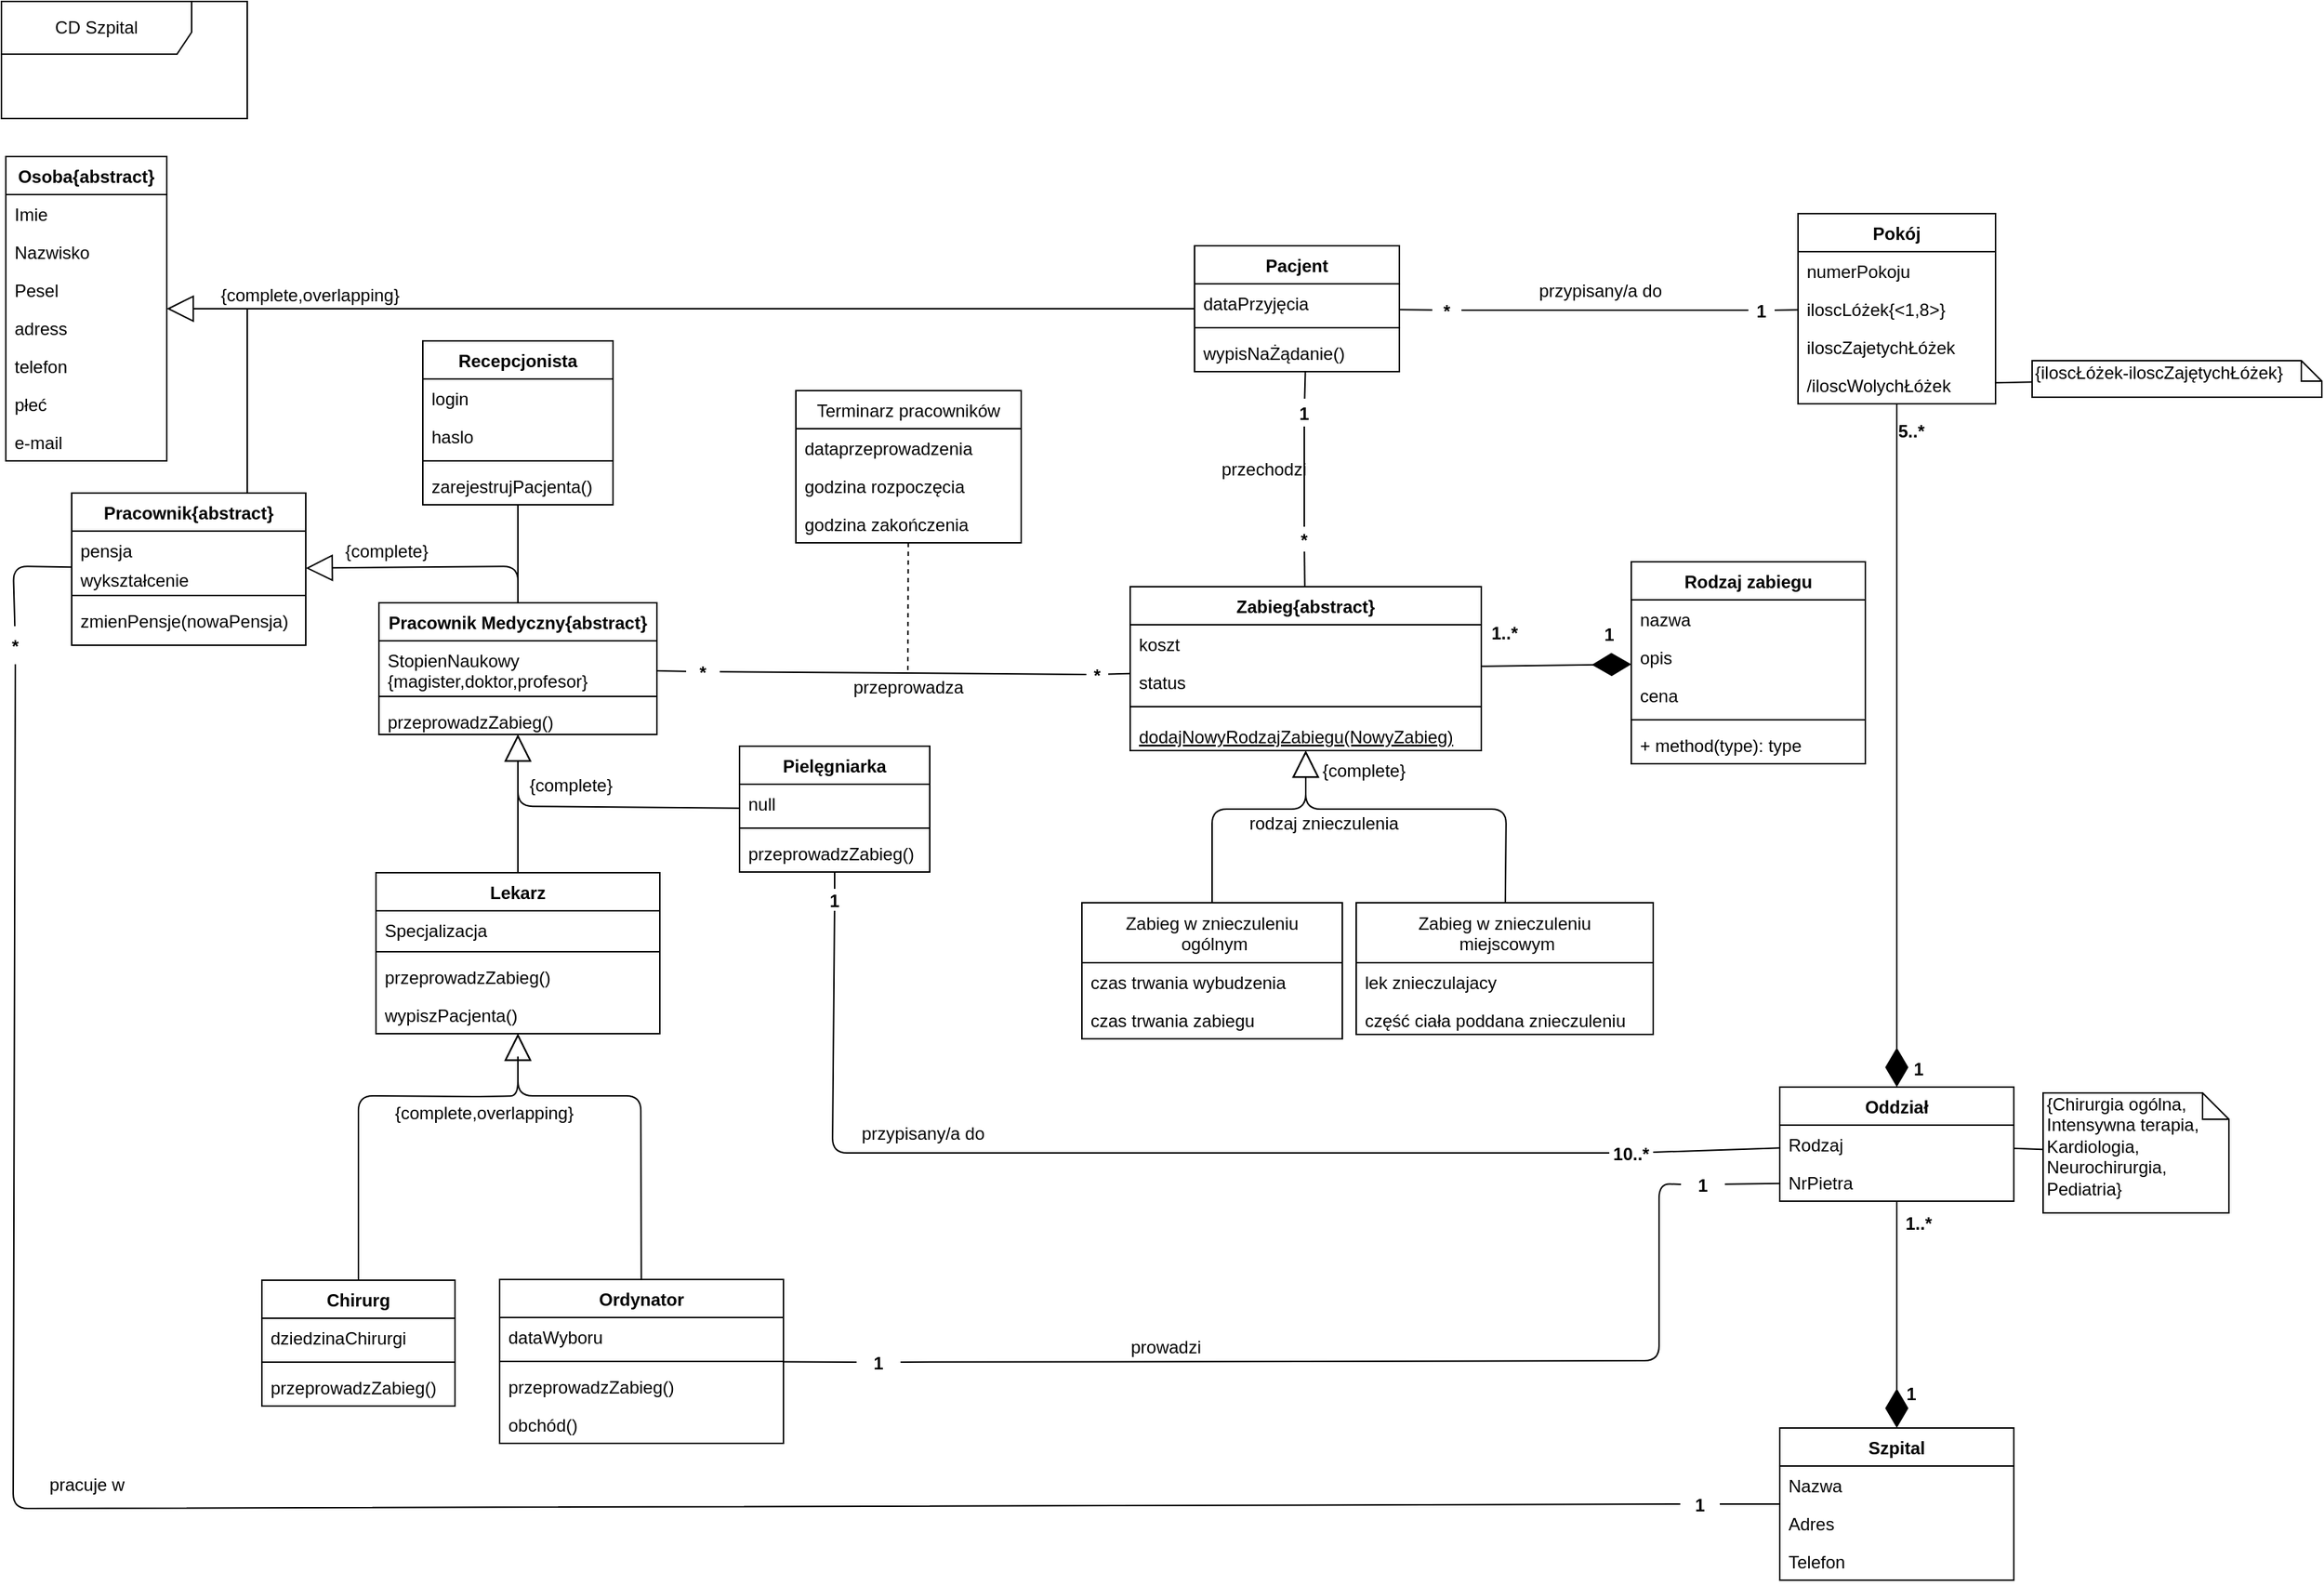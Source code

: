 <mxfile version="10.7.1" type="github"><diagram id="T34uIwSaDnBM8WevRqWh" name="Page-1"><mxGraphModel dx="2349" dy="789" grid="1" gridSize="10" guides="1" tooltips="1" connect="1" arrows="1" fold="1" page="1" pageScale="1" pageWidth="827" pageHeight="1169" background="none" math="0" shadow="0"><root><mxCell id="0"/><mxCell id="1" parent="0"/><mxCell id="V0LmtOdD6tVDb5vqFVER-1" value="Szpital" style="swimlane;fontStyle=1;align=center;verticalAlign=top;childLayout=stackLayout;horizontal=1;startSize=26;horizontalStack=0;resizeParent=1;resizeParentMax=0;resizeLast=0;collapsible=1;marginBottom=0;" parent="1" vertex="1"><mxGeometry x="407.5" y="985" width="160" height="104" as="geometry"/></mxCell><mxCell id="V0LmtOdD6tVDb5vqFVER-2" value="Nazwa" style="text;strokeColor=none;fillColor=none;align=left;verticalAlign=top;spacingLeft=4;spacingRight=4;overflow=hidden;rotatable=0;points=[[0,0.5],[1,0.5]];portConstraint=eastwest;" parent="V0LmtOdD6tVDb5vqFVER-1" vertex="1"><mxGeometry y="26" width="160" height="26" as="geometry"/></mxCell><mxCell id="V0LmtOdD6tVDb5vqFVER-236" value="Adres" style="text;strokeColor=none;fillColor=none;align=left;verticalAlign=top;spacingLeft=4;spacingRight=4;overflow=hidden;rotatable=0;points=[[0,0.5],[1,0.5]];portConstraint=eastwest;" parent="V0LmtOdD6tVDb5vqFVER-1" vertex="1"><mxGeometry y="52" width="160" height="26" as="geometry"/></mxCell><mxCell id="V0LmtOdD6tVDb5vqFVER-237" value="Telefon" style="text;strokeColor=none;fillColor=none;align=left;verticalAlign=top;spacingLeft=4;spacingRight=4;overflow=hidden;rotatable=0;points=[[0,0.5],[1,0.5]];portConstraint=eastwest;" parent="V0LmtOdD6tVDb5vqFVER-1" vertex="1"><mxGeometry y="78" width="160" height="26" as="geometry"/></mxCell><mxCell id="V0LmtOdD6tVDb5vqFVER-20" value="Pokój" style="swimlane;fontStyle=1;align=center;verticalAlign=top;childLayout=stackLayout;horizontal=1;startSize=26;horizontalStack=0;resizeParent=1;resizeParentMax=0;resizeLast=0;collapsible=1;marginBottom=0;" parent="1" vertex="1"><mxGeometry x="420" y="155" width="135" height="130" as="geometry"/></mxCell><mxCell id="V0LmtOdD6tVDb5vqFVER-21" value="numerPokoju" style="text;strokeColor=none;fillColor=none;align=left;verticalAlign=top;spacingLeft=4;spacingRight=4;overflow=hidden;rotatable=0;points=[[0,0.5],[1,0.5]];portConstraint=eastwest;" parent="V0LmtOdD6tVDb5vqFVER-20" vertex="1"><mxGeometry y="26" width="135" height="26" as="geometry"/></mxCell><mxCell id="V0LmtOdD6tVDb5vqFVER-40" value="iloscLóżek{&lt;1,8&gt;}" style="text;strokeColor=none;fillColor=none;align=left;verticalAlign=top;spacingLeft=4;spacingRight=4;overflow=hidden;rotatable=0;points=[[0,0.5],[1,0.5]];portConstraint=eastwest;" parent="V0LmtOdD6tVDb5vqFVER-20" vertex="1"><mxGeometry y="52" width="135" height="26" as="geometry"/></mxCell><mxCell id="V0LmtOdD6tVDb5vqFVER-41" value="iloscZajetychŁóżek" style="text;strokeColor=none;fillColor=none;align=left;verticalAlign=top;spacingLeft=4;spacingRight=4;overflow=hidden;rotatable=0;points=[[0,0.5],[1,0.5]];portConstraint=eastwest;" parent="V0LmtOdD6tVDb5vqFVER-20" vertex="1"><mxGeometry y="78" width="135" height="26" as="geometry"/></mxCell><mxCell id="V0LmtOdD6tVDb5vqFVER-192" value="/iloscWolychŁóżek" style="text;strokeColor=none;fillColor=none;align=left;verticalAlign=top;spacingLeft=4;spacingRight=4;overflow=hidden;rotatable=0;points=[[0,0.5],[1,0.5]];portConstraint=eastwest;" parent="V0LmtOdD6tVDb5vqFVER-20" vertex="1"><mxGeometry y="104" width="135" height="26" as="geometry"/></mxCell><mxCell id="V0LmtOdD6tVDb5vqFVER-97" value="Pracownik Medyczny{abstract}" style="swimlane;fontStyle=1;align=center;verticalAlign=top;childLayout=stackLayout;horizontal=1;startSize=26;horizontalStack=0;resizeParent=1;resizeParentMax=0;resizeLast=0;collapsible=1;marginBottom=0;" parent="1" vertex="1"><mxGeometry x="-550" y="421" width="190" height="90" as="geometry"/></mxCell><mxCell id="V0LmtOdD6tVDb5vqFVER-98" value="StopienNaukowy&#10;{magister,doktor,profesor}" style="text;strokeColor=none;fillColor=none;align=left;verticalAlign=top;spacingLeft=4;spacingRight=4;overflow=hidden;rotatable=0;points=[[0,0.5],[1,0.5]];portConstraint=eastwest;" parent="V0LmtOdD6tVDb5vqFVER-97" vertex="1"><mxGeometry y="26" width="190" height="34" as="geometry"/></mxCell><mxCell id="V0LmtOdD6tVDb5vqFVER-99" value="" style="line;strokeWidth=1;fillColor=none;align=left;verticalAlign=middle;spacingTop=-1;spacingLeft=3;spacingRight=3;rotatable=0;labelPosition=right;points=[];portConstraint=eastwest;" parent="V0LmtOdD6tVDb5vqFVER-97" vertex="1"><mxGeometry y="60" width="190" height="8" as="geometry"/></mxCell><mxCell id="V0LmtOdD6tVDb5vqFVER-100" value="przeprowadzZabieg()" style="text;strokeColor=none;fillColor=none;align=left;verticalAlign=top;spacingLeft=4;spacingRight=4;overflow=hidden;rotatable=0;points=[[0,0.5],[1,0.5]];portConstraint=eastwest;" parent="V0LmtOdD6tVDb5vqFVER-97" vertex="1"><mxGeometry y="68" width="190" height="22" as="geometry"/></mxCell><mxCell id="V0LmtOdD6tVDb5vqFVER-110" value="Lekarz" style="swimlane;fontStyle=1;align=center;verticalAlign=top;childLayout=stackLayout;horizontal=1;startSize=26;horizontalStack=0;resizeParent=1;resizeParentMax=0;resizeLast=0;collapsible=1;marginBottom=0;" parent="1" vertex="1"><mxGeometry x="-552" y="605.5" width="194" height="110" as="geometry"/></mxCell><mxCell id="V0LmtOdD6tVDb5vqFVER-111" value="Specjalizacja" style="text;strokeColor=none;fillColor=none;align=left;verticalAlign=top;spacingLeft=4;spacingRight=4;overflow=hidden;rotatable=0;points=[[0,0.5],[1,0.5]];portConstraint=eastwest;" parent="V0LmtOdD6tVDb5vqFVER-110" vertex="1"><mxGeometry y="26" width="194" height="24" as="geometry"/></mxCell><mxCell id="V0LmtOdD6tVDb5vqFVER-112" value="" style="line;strokeWidth=1;fillColor=none;align=left;verticalAlign=middle;spacingTop=-1;spacingLeft=3;spacingRight=3;rotatable=0;labelPosition=right;points=[];portConstraint=eastwest;" parent="V0LmtOdD6tVDb5vqFVER-110" vertex="1"><mxGeometry y="50" width="194" height="8" as="geometry"/></mxCell><mxCell id="V0LmtOdD6tVDb5vqFVER-113" value="przeprowadzZabieg()" style="text;strokeColor=none;fillColor=none;align=left;verticalAlign=top;spacingLeft=4;spacingRight=4;overflow=hidden;rotatable=0;points=[[0,0.5],[1,0.5]];portConstraint=eastwest;" parent="V0LmtOdD6tVDb5vqFVER-110" vertex="1"><mxGeometry y="58" width="194" height="26" as="geometry"/></mxCell><mxCell id="V0LmtOdD6tVDb5vqFVER-233" value="wypiszPacjenta()" style="text;strokeColor=none;fillColor=none;align=left;verticalAlign=top;spacingLeft=4;spacingRight=4;overflow=hidden;rotatable=0;points=[[0,0.5],[1,0.5]];portConstraint=eastwest;" parent="V0LmtOdD6tVDb5vqFVER-110" vertex="1"><mxGeometry y="84" width="194" height="26" as="geometry"/></mxCell><mxCell id="V0LmtOdD6tVDb5vqFVER-140" value="Ordynator" style="swimlane;fontStyle=1;align=center;verticalAlign=top;childLayout=stackLayout;horizontal=1;startSize=26;horizontalStack=0;resizeParent=1;resizeParentMax=0;resizeLast=0;collapsible=1;marginBottom=0;" parent="1" vertex="1"><mxGeometry x="-467.5" y="883.5" width="194" height="112" as="geometry"/></mxCell><mxCell id="V0LmtOdD6tVDb5vqFVER-141" value="dataWyboru" style="text;strokeColor=none;fillColor=none;align=left;verticalAlign=top;spacingLeft=4;spacingRight=4;overflow=hidden;rotatable=0;points=[[0,0.5],[1,0.5]];portConstraint=eastwest;" parent="V0LmtOdD6tVDb5vqFVER-140" vertex="1"><mxGeometry y="26" width="194" height="26" as="geometry"/></mxCell><mxCell id="V0LmtOdD6tVDb5vqFVER-142" value="" style="line;strokeWidth=1;fillColor=none;align=left;verticalAlign=middle;spacingTop=-1;spacingLeft=3;spacingRight=3;rotatable=0;labelPosition=right;points=[];portConstraint=eastwest;" parent="V0LmtOdD6tVDb5vqFVER-140" vertex="1"><mxGeometry y="52" width="194" height="8" as="geometry"/></mxCell><mxCell id="V0LmtOdD6tVDb5vqFVER-143" value="przeprowadzZabieg()" style="text;strokeColor=none;fillColor=none;align=left;verticalAlign=top;spacingLeft=4;spacingRight=4;overflow=hidden;rotatable=0;points=[[0,0.5],[1,0.5]];portConstraint=eastwest;" parent="V0LmtOdD6tVDb5vqFVER-140" vertex="1"><mxGeometry y="60" width="194" height="26" as="geometry"/></mxCell><mxCell id="V0LmtOdD6tVDb5vqFVER-177" value="obchód()" style="text;strokeColor=none;fillColor=none;align=left;verticalAlign=top;spacingLeft=4;spacingRight=4;overflow=hidden;rotatable=0;points=[[0,0.5],[1,0.5]];portConstraint=eastwest;" parent="V0LmtOdD6tVDb5vqFVER-140" vertex="1"><mxGeometry y="86" width="194" height="26" as="geometry"/></mxCell><mxCell id="V0LmtOdD6tVDb5vqFVER-134" value="Chirurg" style="swimlane;fontStyle=1;align=center;verticalAlign=top;childLayout=stackLayout;horizontal=1;startSize=26;horizontalStack=0;resizeParent=1;resizeParentMax=0;resizeLast=0;collapsible=1;marginBottom=0;" parent="1" vertex="1"><mxGeometry x="-630" y="884" width="132" height="86" as="geometry"/></mxCell><mxCell id="V0LmtOdD6tVDb5vqFVER-135" value="dziedzinaChirurgi" style="text;strokeColor=none;fillColor=none;align=left;verticalAlign=top;spacingLeft=4;spacingRight=4;overflow=hidden;rotatable=0;points=[[0,0.5],[1,0.5]];portConstraint=eastwest;" parent="V0LmtOdD6tVDb5vqFVER-134" vertex="1"><mxGeometry y="26" width="132" height="26" as="geometry"/></mxCell><mxCell id="V0LmtOdD6tVDb5vqFVER-136" value="" style="line;strokeWidth=1;fillColor=none;align=left;verticalAlign=middle;spacingTop=-1;spacingLeft=3;spacingRight=3;rotatable=0;labelPosition=right;points=[];portConstraint=eastwest;" parent="V0LmtOdD6tVDb5vqFVER-134" vertex="1"><mxGeometry y="52" width="132" height="8" as="geometry"/></mxCell><mxCell id="V0LmtOdD6tVDb5vqFVER-137" value="przeprowadzZabieg()" style="text;strokeColor=none;fillColor=none;align=left;verticalAlign=top;spacingLeft=4;spacingRight=4;overflow=hidden;rotatable=0;points=[[0,0.5],[1,0.5]];portConstraint=eastwest;" parent="V0LmtOdD6tVDb5vqFVER-134" vertex="1"><mxGeometry y="60" width="132" height="26" as="geometry"/></mxCell><mxCell id="V0LmtOdD6tVDb5vqFVER-78" value="Pielęgniarka" style="swimlane;fontStyle=1;align=center;verticalAlign=top;childLayout=stackLayout;horizontal=1;startSize=26;horizontalStack=0;resizeParent=1;resizeParentMax=0;resizeLast=0;collapsible=1;marginBottom=0;" parent="1" vertex="1"><mxGeometry x="-303.5" y="519" width="130" height="86" as="geometry"/></mxCell><mxCell id="V0LmtOdD6tVDb5vqFVER-84" value="null" style="text;strokeColor=none;fillColor=none;align=left;verticalAlign=top;spacingLeft=4;spacingRight=4;overflow=hidden;rotatable=0;points=[[0,0.5],[1,0.5]];portConstraint=eastwest;" parent="V0LmtOdD6tVDb5vqFVER-78" vertex="1"><mxGeometry y="26" width="130" height="26" as="geometry"/></mxCell><mxCell id="V0LmtOdD6tVDb5vqFVER-80" value="" style="line;strokeWidth=1;fillColor=none;align=left;verticalAlign=middle;spacingTop=-1;spacingLeft=3;spacingRight=3;rotatable=0;labelPosition=right;points=[];portConstraint=eastwest;" parent="V0LmtOdD6tVDb5vqFVER-78" vertex="1"><mxGeometry y="52" width="130" height="8" as="geometry"/></mxCell><mxCell id="V0LmtOdD6tVDb5vqFVER-81" value="przeprowadzZabieg()" style="text;strokeColor=none;fillColor=none;align=left;verticalAlign=top;spacingLeft=4;spacingRight=4;overflow=hidden;rotatable=0;points=[[0,0.5],[1,0.5]];portConstraint=eastwest;" parent="V0LmtOdD6tVDb5vqFVER-78" vertex="1"><mxGeometry y="60" width="130" height="26" as="geometry"/></mxCell><mxCell id="V0LmtOdD6tVDb5vqFVER-5" value="Pacjent" style="swimlane;fontStyle=1;align=center;verticalAlign=top;childLayout=stackLayout;horizontal=1;startSize=26;horizontalStack=0;resizeParent=1;resizeParentMax=0;resizeLast=0;collapsible=1;marginBottom=0;" parent="1" vertex="1"><mxGeometry x="7.5" y="177" width="140" height="86" as="geometry"/></mxCell><mxCell id="V0LmtOdD6tVDb5vqFVER-57" value="dataPrzyjęcia" style="text;strokeColor=none;fillColor=none;align=left;verticalAlign=top;spacingLeft=4;spacingRight=4;overflow=hidden;rotatable=0;points=[[0,0.5],[1,0.5]];portConstraint=eastwest;" parent="V0LmtOdD6tVDb5vqFVER-5" vertex="1"><mxGeometry y="26" width="140" height="26" as="geometry"/></mxCell><mxCell id="V0LmtOdD6tVDb5vqFVER-7" value="" style="line;strokeWidth=1;fillColor=none;align=left;verticalAlign=middle;spacingTop=-1;spacingLeft=3;spacingRight=3;rotatable=0;labelPosition=right;points=[];portConstraint=eastwest;" parent="V0LmtOdD6tVDb5vqFVER-5" vertex="1"><mxGeometry y="52" width="140" height="8" as="geometry"/></mxCell><mxCell id="V0LmtOdD6tVDb5vqFVER-8" value="wypisNaŻądanie()" style="text;strokeColor=none;fillColor=none;align=left;verticalAlign=top;spacingLeft=4;spacingRight=4;overflow=hidden;rotatable=0;points=[[0,0.5],[1,0.5]];portConstraint=eastwest;" parent="V0LmtOdD6tVDb5vqFVER-5" vertex="1"><mxGeometry y="60" width="140" height="26" as="geometry"/></mxCell><mxCell id="V0LmtOdD6tVDb5vqFVER-42" value="Osoba{abstract}" style="swimlane;fontStyle=1;align=center;verticalAlign=top;childLayout=stackLayout;horizontal=1;startSize=26;horizontalStack=0;resizeParent=1;resizeParentMax=0;resizeLast=0;collapsible=1;marginBottom=0;" parent="1" vertex="1"><mxGeometry x="-805" y="116" width="110" height="208" as="geometry"><mxRectangle x="-472.5" y="145" width="120" height="26" as="alternateBounds"/></mxGeometry></mxCell><mxCell id="V0LmtOdD6tVDb5vqFVER-43" value="Imie" style="text;strokeColor=none;fillColor=none;align=left;verticalAlign=top;spacingLeft=4;spacingRight=4;overflow=hidden;rotatable=0;points=[[0,0.5],[1,0.5]];portConstraint=eastwest;" parent="V0LmtOdD6tVDb5vqFVER-42" vertex="1"><mxGeometry y="26" width="110" height="26" as="geometry"/></mxCell><mxCell id="V0LmtOdD6tVDb5vqFVER-46" value="Nazwisko" style="text;strokeColor=none;fillColor=none;align=left;verticalAlign=top;spacingLeft=4;spacingRight=4;overflow=hidden;rotatable=0;points=[[0,0.5],[1,0.5]];portConstraint=eastwest;" parent="V0LmtOdD6tVDb5vqFVER-42" vertex="1"><mxGeometry y="52" width="110" height="26" as="geometry"/></mxCell><mxCell id="V0LmtOdD6tVDb5vqFVER-47" value="Pesel" style="text;strokeColor=none;fillColor=none;align=left;verticalAlign=top;spacingLeft=4;spacingRight=4;overflow=hidden;rotatable=0;points=[[0,0.5],[1,0.5]];portConstraint=eastwest;" parent="V0LmtOdD6tVDb5vqFVER-42" vertex="1"><mxGeometry y="78" width="110" height="26" as="geometry"/></mxCell><mxCell id="V0LmtOdD6tVDb5vqFVER-48" value="adress" style="text;strokeColor=none;fillColor=none;align=left;verticalAlign=top;spacingLeft=4;spacingRight=4;overflow=hidden;rotatable=0;points=[[0,0.5],[1,0.5]];portConstraint=eastwest;" parent="V0LmtOdD6tVDb5vqFVER-42" vertex="1"><mxGeometry y="104" width="110" height="26" as="geometry"/></mxCell><mxCell id="V0LmtOdD6tVDb5vqFVER-49" value="telefon" style="text;strokeColor=none;fillColor=none;align=left;verticalAlign=top;spacingLeft=4;spacingRight=4;overflow=hidden;rotatable=0;points=[[0,0.5],[1,0.5]];portConstraint=eastwest;" parent="V0LmtOdD6tVDb5vqFVER-42" vertex="1"><mxGeometry y="130" width="110" height="26" as="geometry"/></mxCell><mxCell id="V0LmtOdD6tVDb5vqFVER-251" value="płeć" style="text;strokeColor=none;fillColor=none;align=left;verticalAlign=top;spacingLeft=4;spacingRight=4;overflow=hidden;rotatable=0;points=[[0,0.5],[1,0.5]];portConstraint=eastwest;" parent="V0LmtOdD6tVDb5vqFVER-42" vertex="1"><mxGeometry y="156" width="110" height="26" as="geometry"/></mxCell><mxCell id="V0LmtOdD6tVDb5vqFVER-50" value="e-mail" style="text;strokeColor=none;fillColor=none;align=left;verticalAlign=top;spacingLeft=4;spacingRight=4;overflow=hidden;rotatable=0;points=[[0,0.5],[1,0.5]];portConstraint=eastwest;" parent="V0LmtOdD6tVDb5vqFVER-42" vertex="1"><mxGeometry y="182" width="110" height="26" as="geometry"/></mxCell><mxCell id="V0LmtOdD6tVDb5vqFVER-127" value="" style="endArrow=none;html=1;exitX=1;exitY=0.5;exitDx=0;exitDy=0;" parent="1" source="V0LmtOdD6tVDb5vqFVER-214" target="V0LmtOdD6tVDb5vqFVER-20" edge="1"><mxGeometry width="50" height="50" relative="1" as="geometry"><mxPoint x="268.5" y="283.601" as="sourcePoint"/><mxPoint x="98.5" y="612.5" as="targetPoint"/></mxGeometry></mxCell><mxCell id="V0LmtOdD6tVDb5vqFVER-145" value="Zabieg{abstract}" style="swimlane;fontStyle=1;align=center;verticalAlign=top;childLayout=stackLayout;horizontal=1;startSize=26;horizontalStack=0;resizeParent=1;resizeParentMax=0;resizeLast=0;collapsible=1;marginBottom=0;" parent="1" vertex="1"><mxGeometry x="-36.5" y="410" width="240" height="112" as="geometry"/></mxCell><mxCell id="V0LmtOdD6tVDb5vqFVER-149" value="koszt" style="text;strokeColor=none;fillColor=none;align=left;verticalAlign=top;spacingLeft=4;spacingRight=4;overflow=hidden;rotatable=0;points=[[0,0.5],[1,0.5]];portConstraint=eastwest;" parent="V0LmtOdD6tVDb5vqFVER-145" vertex="1"><mxGeometry y="26" width="240" height="26" as="geometry"/></mxCell><mxCell id="bHVNC20wXIVItzgnzhsU-55" value="status" style="text;strokeColor=none;fillColor=none;align=left;verticalAlign=top;spacingLeft=4;spacingRight=4;overflow=hidden;rotatable=0;points=[[0,0.5],[1,0.5]];portConstraint=eastwest;" vertex="1" parent="V0LmtOdD6tVDb5vqFVER-145"><mxGeometry y="52" width="240" height="26" as="geometry"/></mxCell><mxCell id="V0LmtOdD6tVDb5vqFVER-147" value="" style="line;strokeWidth=1;fillColor=none;align=left;verticalAlign=middle;spacingTop=-1;spacingLeft=3;spacingRight=3;rotatable=0;labelPosition=right;points=[];portConstraint=eastwest;" parent="V0LmtOdD6tVDb5vqFVER-145" vertex="1"><mxGeometry y="78" width="240" height="8" as="geometry"/></mxCell><mxCell id="V0LmtOdD6tVDb5vqFVER-148" value="dodajNowyRodzajZabiegu(NowyZabieg)" style="text;strokeColor=none;fillColor=none;align=left;verticalAlign=bottom;spacingLeft=4;spacingRight=4;overflow=hidden;rotatable=0;points=[[0,0.5],[1,0.5]];portConstraint=eastwest;fontStyle=4" parent="V0LmtOdD6tVDb5vqFVER-145" vertex="1"><mxGeometry y="86" width="240" height="26" as="geometry"/></mxCell><mxCell id="V0LmtOdD6tVDb5vqFVER-162" value="" style="endArrow=none;html=1;" parent="1" source="V0LmtOdD6tVDb5vqFVER-226" target="V0LmtOdD6tVDb5vqFVER-145" edge="1"><mxGeometry width="50" height="50" relative="1" as="geometry"><mxPoint x="-76.5" y="620" as="sourcePoint"/><mxPoint x="-26.5" y="570" as="targetPoint"/></mxGeometry></mxCell><mxCell id="V0LmtOdD6tVDb5vqFVER-163" value="" style="endArrow=none;html=1;entryX=0.541;entryY=1.005;entryDx=0;entryDy=0;entryPerimeter=0;" parent="1" source="V0LmtOdD6tVDb5vqFVER-200" target="V0LmtOdD6tVDb5vqFVER-8" edge="1"><mxGeometry width="50" height="50" relative="1" as="geometry"><mxPoint x="103.5" y="540" as="sourcePoint"/><mxPoint x="-3.5" y="337.5" as="targetPoint"/></mxGeometry></mxCell><mxCell id="V0LmtOdD6tVDb5vqFVER-164" value="{Chirurgia ogólna,&lt;br&gt;Intensywna terapia,&lt;br&gt;Kardiologia,&lt;br&gt;Neurochirurgia,&lt;br&gt;Pediatria}" style="shape=note;whiteSpace=wrap;html=1;size=18;verticalAlign=top;align=left;spacingTop=-6;" parent="1" vertex="1"><mxGeometry x="587.5" y="756" width="127" height="82" as="geometry"/></mxCell><mxCell id="V0LmtOdD6tVDb5vqFVER-167" value="" style="endArrow=none;html=1;" parent="1" source="V0LmtOdD6tVDb5vqFVER-139" target="V0LmtOdD6tVDb5vqFVER-164" edge="1"><mxGeometry width="50" height="50" relative="1" as="geometry"><mxPoint x="567.5" y="794.702" as="sourcePoint"/><mxPoint x="877.5" y="284.5" as="targetPoint"/></mxGeometry></mxCell><mxCell id="V0LmtOdD6tVDb5vqFVER-170" value="" style="endArrow=none;html=1;" parent="1" source="V0LmtOdD6tVDb5vqFVER-221" target="V0LmtOdD6tVDb5vqFVER-16" edge="1"><mxGeometry width="50" height="50" relative="1" as="geometry"><mxPoint x="63.5" y="630" as="sourcePoint"/><mxPoint x="113.5" y="580" as="targetPoint"/></mxGeometry></mxCell><mxCell id="V0LmtOdD6tVDb5vqFVER-179" value="" style="endArrow=block;endSize=16;endFill=0;html=1;" parent="1" source="V0LmtOdD6tVDb5vqFVER-5" target="V0LmtOdD6tVDb5vqFVER-42" edge="1"><mxGeometry x="-0.375" y="80" width="160" relative="1" as="geometry"><mxPoint x="-525" y="98" as="sourcePoint"/><mxPoint x="-365" y="98" as="targetPoint"/><mxPoint as="offset"/><Array as="points"><mxPoint x="-145" y="220"/></Array></mxGeometry></mxCell><mxCell id="V0LmtOdD6tVDb5vqFVER-183" value="" style="endArrow=block;endSize=16;endFill=0;html=1;" parent="1" source="V0LmtOdD6tVDb5vqFVER-110" target="V0LmtOdD6tVDb5vqFVER-97" edge="1"><mxGeometry x="-0.375" y="80" width="160" relative="1" as="geometry"><mxPoint x="-438.0" y="575" as="sourcePoint"/><mxPoint x="-598" y="575" as="targetPoint"/><mxPoint as="offset"/></mxGeometry></mxCell><mxCell id="V0LmtOdD6tVDb5vqFVER-184" value="" style="endArrow=block;endSize=16;endFill=0;html=1;" parent="1" source="V0LmtOdD6tVDb5vqFVER-78" target="V0LmtOdD6tVDb5vqFVER-97" edge="1"><mxGeometry x="-0.375" y="80" width="160" relative="1" as="geometry"><mxPoint x="-465.0" y="378" as="sourcePoint"/><mxPoint x="-625" y="378" as="targetPoint"/><mxPoint as="offset"/><Array as="points"><mxPoint x="-455" y="560"/></Array></mxGeometry></mxCell><mxCell id="V0LmtOdD6tVDb5vqFVER-185" value="" style="endArrow=block;endSize=16;endFill=0;html=1;" parent="1" source="V0LmtOdD6tVDb5vqFVER-140" target="V0LmtOdD6tVDb5vqFVER-110" edge="1"><mxGeometry x="-0.375" y="80" width="160" relative="1" as="geometry"><mxPoint x="-305" y="675.929" as="sourcePoint"/><mxPoint x="-145" y="675.929" as="targetPoint"/><mxPoint as="offset"/><Array as="points"><mxPoint x="-371" y="758"/><mxPoint x="-455" y="758"/></Array></mxGeometry></mxCell><mxCell id="V0LmtOdD6tVDb5vqFVER-186" value="" style="endArrow=block;endSize=16;endFill=0;html=1;" parent="1" source="V0LmtOdD6tVDb5vqFVER-134" target="V0LmtOdD6tVDb5vqFVER-110" edge="1"><mxGeometry x="-0.375" y="80" width="160" relative="1" as="geometry"><mxPoint x="-745" y="631" as="sourcePoint"/><mxPoint x="-475" y="728" as="targetPoint"/><mxPoint as="offset"/><Array as="points"><mxPoint x="-564" y="758"/><mxPoint x="-475" y="758.5"/><mxPoint x="-455" y="758"/><mxPoint x="-455" y="730"/></Array></mxGeometry></mxCell><mxCell id="V0LmtOdD6tVDb5vqFVER-201" value="*" style="text;align=center;fontStyle=1;verticalAlign=middle;spacingLeft=3;spacingRight=3;strokeColor=none;rotatable=0;points=[[0,0.5],[1,0.5]];portConstraint=eastwest;" parent="1" vertex="1"><mxGeometry x="75" y="369" width="15" height="17" as="geometry"/></mxCell><mxCell id="V0LmtOdD6tVDb5vqFVER-206" value="" style="endArrow=none;html=1;" parent="1" source="V0LmtOdD6tVDb5vqFVER-145" target="V0LmtOdD6tVDb5vqFVER-201" edge="1"><mxGeometry width="50" height="50" relative="1" as="geometry"><mxPoint x="-14.523" y="437.5" as="sourcePoint"/><mxPoint x="-48.477" y="332" as="targetPoint"/></mxGeometry></mxCell><mxCell id="V0LmtOdD6tVDb5vqFVER-200" value="1" style="text;align=center;fontStyle=1;verticalAlign=middle;spacingLeft=3;spacingRight=3;strokeColor=none;rotatable=0;points=[[0,0.5],[1,0.5]];portConstraint=eastwest;" parent="1" vertex="1"><mxGeometry x="77.5" y="281.5" width="10" height="19" as="geometry"/></mxCell><mxCell id="V0LmtOdD6tVDb5vqFVER-207" value="" style="endArrow=none;html=1;" parent="1" source="V0LmtOdD6tVDb5vqFVER-201" target="V0LmtOdD6tVDb5vqFVER-200" edge="1"><mxGeometry width="50" height="50" relative="1" as="geometry"><mxPoint x="-30.214" y="403" as="sourcePoint"/><mxPoint x="-50.5" y="332" as="targetPoint"/></mxGeometry></mxCell><mxCell id="V0LmtOdD6tVDb5vqFVER-199" value="*" style="text;align=center;fontStyle=1;verticalAlign=middle;spacingLeft=3;spacingRight=3;strokeColor=none;rotatable=0;points=[[0,0.5],[1,0.5]];portConstraint=eastwest;" parent="1" vertex="1"><mxGeometry x="170" y="208" width="20" height="26" as="geometry"/></mxCell><mxCell id="V0LmtOdD6tVDb5vqFVER-208" value="" style="endArrow=none;html=1;" parent="1" source="V0LmtOdD6tVDb5vqFVER-5" target="V0LmtOdD6tVDb5vqFVER-199" edge="1"><mxGeometry width="50" height="50" relative="1" as="geometry"><mxPoint x="13.5" y="278.667" as="sourcePoint"/><mxPoint x="123.5" y="282.333" as="targetPoint"/></mxGeometry></mxCell><mxCell id="V0LmtOdD6tVDb5vqFVER-209" value="5..*" style="text;align=center;fontStyle=1;verticalAlign=middle;spacingLeft=3;spacingRight=3;strokeColor=none;rotatable=0;points=[[0,0.5],[1,0.5]];portConstraint=eastwest;" parent="1" vertex="1"><mxGeometry x="482.5" y="290" width="30" height="26" as="geometry"/></mxCell><mxCell id="V0LmtOdD6tVDb5vqFVER-214" value="1" style="text;align=center;fontStyle=1;verticalAlign=middle;spacingLeft=3;spacingRight=3;strokeColor=none;rotatable=0;points=[[0,0.5],[1,0.5]];portConstraint=eastwest;" parent="1" vertex="1"><mxGeometry x="386" y="208" width="18" height="26" as="geometry"/></mxCell><mxCell id="V0LmtOdD6tVDb5vqFVER-215" value="" style="endArrow=none;html=1;" parent="1" source="V0LmtOdD6tVDb5vqFVER-199" target="V0LmtOdD6tVDb5vqFVER-214" edge="1"><mxGeometry width="50" height="50" relative="1" as="geometry"><mxPoint x="48.5" y="281.353" as="sourcePoint"/><mxPoint x="123.5" y="283.118" as="targetPoint"/></mxGeometry></mxCell><mxCell id="V0LmtOdD6tVDb5vqFVER-213" value="1" style="text;align=center;fontStyle=1;verticalAlign=middle;spacingLeft=3;spacingRight=3;strokeColor=none;rotatable=0;points=[[0,0.5],[1,0.5]];portConstraint=eastwest;" parent="1" vertex="1"><mxGeometry x="487.5" y="726" width="30" height="26" as="geometry"/></mxCell><mxCell id="V0LmtOdD6tVDb5vqFVER-212" value="1" style="text;align=center;fontStyle=1;verticalAlign=middle;spacingLeft=3;spacingRight=3;strokeColor=none;rotatable=0;points=[[0,0.5],[1,0.5]];portConstraint=eastwest;" parent="1" vertex="1"><mxGeometry x="482.5" y="948" width="30" height="26" as="geometry"/></mxCell><mxCell id="V0LmtOdD6tVDb5vqFVER-220" value="1..*" style="text;align=center;fontStyle=1;verticalAlign=middle;spacingLeft=3;spacingRight=3;strokeColor=none;rotatable=0;points=[[0,0.5],[1,0.5]];portConstraint=eastwest;" parent="1" vertex="1"><mxGeometry x="487.5" y="831.5" width="30" height="26" as="geometry"/></mxCell><mxCell id="V0LmtOdD6tVDb5vqFVER-222" value="1" style="text;align=center;fontStyle=1;verticalAlign=middle;spacingLeft=3;spacingRight=3;strokeColor=none;rotatable=0;points=[[0,0.5],[1,0.5]];portConstraint=eastwest;" parent="1" vertex="1"><mxGeometry x="-223.5" y="927" width="30" height="26" as="geometry"/></mxCell><mxCell id="V0LmtOdD6tVDb5vqFVER-224" value="" style="endArrow=none;html=1;" parent="1" source="V0LmtOdD6tVDb5vqFVER-140" target="V0LmtOdD6tVDb5vqFVER-222" edge="1"><mxGeometry width="50" height="50" relative="1" as="geometry"><mxPoint x="-135" y="922.87" as="sourcePoint"/><mxPoint x="-100" y="920" as="targetPoint"/></mxGeometry></mxCell><mxCell id="V0LmtOdD6tVDb5vqFVER-221" value="1" style="text;align=center;fontStyle=1;verticalAlign=middle;spacingLeft=3;spacingRight=3;strokeColor=none;rotatable=0;points=[[0,0.5],[1,0.5]];portConstraint=eastwest;" parent="1" vertex="1"><mxGeometry x="340" y="805.5" width="30" height="26" as="geometry"/></mxCell><mxCell id="V0LmtOdD6tVDb5vqFVER-225" value="" style="endArrow=none;html=1;entryX=0;entryY=0.5;entryDx=0;entryDy=0;" parent="1" source="V0LmtOdD6tVDb5vqFVER-222" target="V0LmtOdD6tVDb5vqFVER-221" edge="1"><mxGeometry width="50" height="50" relative="1" as="geometry"><mxPoint x="200.239" y="835.5" as="sourcePoint"/><mxPoint x="325" y="819" as="targetPoint"/><Array as="points"><mxPoint x="325" y="939"/><mxPoint x="325" y="818"/></Array></mxGeometry></mxCell><mxCell id="V0LmtOdD6tVDb5vqFVER-227" value="*" style="text;align=center;fontStyle=1;verticalAlign=middle;spacingLeft=3;spacingRight=3;strokeColor=none;rotatable=0;points=[[0,0.5],[1,0.5]];portConstraint=eastwest;" parent="1" vertex="1"><mxGeometry x="-340" y="455" width="23" height="26" as="geometry"/></mxCell><mxCell id="V0LmtOdD6tVDb5vqFVER-228" value="" style="endArrow=none;html=1;" parent="1" source="V0LmtOdD6tVDb5vqFVER-97" target="V0LmtOdD6tVDb5vqFVER-227" edge="1"><mxGeometry width="50" height="50" relative="1" as="geometry"><mxPoint x="-360" y="499.039" as="sourcePoint"/><mxPoint x="-255" y="500.188" as="targetPoint"/></mxGeometry></mxCell><mxCell id="V0LmtOdD6tVDb5vqFVER-226" value="*" style="text;align=center;fontStyle=1;verticalAlign=middle;spacingLeft=3;spacingRight=3;strokeColor=none;rotatable=0;points=[[0,0.5],[1,0.5]];portConstraint=eastwest;" parent="1" vertex="1"><mxGeometry x="-66.5" y="463" width="15" height="14" as="geometry"/></mxCell><mxCell id="V0LmtOdD6tVDb5vqFVER-229" value="" style="endArrow=none;html=1;" parent="1" source="V0LmtOdD6tVDb5vqFVER-227" target="V0LmtOdD6tVDb5vqFVER-226" edge="1"><mxGeometry width="50" height="50" relative="1" as="geometry"><mxPoint x="-328" y="499.18" as="sourcePoint"/><mxPoint x="-210" y="480" as="targetPoint"/></mxGeometry></mxCell><mxCell id="V0LmtOdD6tVDb5vqFVER-230" value="" style="endArrow=diamondThin;endFill=1;endSize=24;html=1;" parent="1" source="V0LmtOdD6tVDb5vqFVER-15" target="V0LmtOdD6tVDb5vqFVER-1" edge="1"><mxGeometry width="160" relative="1" as="geometry"><mxPoint x="487.5" y="831.5" as="sourcePoint"/><mxPoint x="487.5" y="951.5" as="targetPoint"/></mxGeometry></mxCell><mxCell id="V0LmtOdD6tVDb5vqFVER-235" value="CD Szpital" style="shape=umlFrame;whiteSpace=wrap;html=1;width=130;height=36;" parent="1" vertex="1"><mxGeometry x="-808" y="10" width="168" height="80" as="geometry"/></mxCell><mxCell id="V0LmtOdD6tVDb5vqFVER-15" value="Oddział" style="swimlane;fontStyle=1;align=center;verticalAlign=top;childLayout=stackLayout;horizontal=1;startSize=26;horizontalStack=0;resizeParent=1;resizeParentMax=0;resizeLast=0;collapsible=1;marginBottom=0;" parent="1" vertex="1"><mxGeometry x="407.5" y="752" width="160" height="78" as="geometry"/></mxCell><mxCell id="V0LmtOdD6tVDb5vqFVER-139" value="Rodzaj" style="text;strokeColor=none;fillColor=none;align=left;verticalAlign=top;spacingLeft=4;spacingRight=4;overflow=hidden;rotatable=0;points=[[0,0.5],[1,0.5]];portConstraint=eastwest;" parent="V0LmtOdD6tVDb5vqFVER-15" vertex="1"><mxGeometry y="26" width="160" height="26" as="geometry"/></mxCell><mxCell id="V0LmtOdD6tVDb5vqFVER-16" value="NrPietra" style="text;strokeColor=none;fillColor=none;align=left;verticalAlign=top;spacingLeft=4;spacingRight=4;overflow=hidden;rotatable=0;points=[[0,0.5],[1,0.5]];portConstraint=eastwest;" parent="V0LmtOdD6tVDb5vqFVER-15" vertex="1"><mxGeometry y="52" width="160" height="26" as="geometry"/></mxCell><mxCell id="V0LmtOdD6tVDb5vqFVER-231" value="" style="endArrow=diamondThin;endFill=1;endSize=24;html=1;" parent="1" source="V0LmtOdD6tVDb5vqFVER-20" target="V0LmtOdD6tVDb5vqFVER-15" edge="1"><mxGeometry width="160" relative="1" as="geometry"><mxPoint x="643.5" y="184" as="sourcePoint"/><mxPoint x="483.5" y="639" as="targetPoint"/></mxGeometry></mxCell><mxCell id="V0LmtOdD6tVDb5vqFVER-253" value="Pracownik{abstract}" style="swimlane;fontStyle=1;align=center;verticalAlign=top;childLayout=stackLayout;horizontal=1;startSize=26;horizontalStack=0;resizeParent=1;resizeParentMax=0;resizeLast=0;collapsible=1;marginBottom=0;" parent="1" vertex="1"><mxGeometry x="-760" y="346" width="160" height="104" as="geometry"/></mxCell><mxCell id="bHVNC20wXIVItzgnzhsU-46" value="pensja" style="text;strokeColor=none;fillColor=none;align=left;verticalAlign=top;spacingLeft=4;spacingRight=4;overflow=hidden;rotatable=0;points=[[0,0.5],[1,0.5]];portConstraint=eastwest;" vertex="1" parent="V0LmtOdD6tVDb5vqFVER-253"><mxGeometry y="26" width="160" height="20" as="geometry"/></mxCell><mxCell id="V0LmtOdD6tVDb5vqFVER-193" value="wykształcenie" style="text;strokeColor=none;fillColor=none;align=left;verticalAlign=top;spacingLeft=4;spacingRight=4;overflow=hidden;rotatable=0;points=[[0,0.5],[1,0.5]];portConstraint=eastwest;" parent="V0LmtOdD6tVDb5vqFVER-253" vertex="1"><mxGeometry y="46" width="160" height="20" as="geometry"/></mxCell><mxCell id="V0LmtOdD6tVDb5vqFVER-255" value="" style="line;strokeWidth=1;fillColor=none;align=left;verticalAlign=middle;spacingTop=-1;spacingLeft=3;spacingRight=3;rotatable=0;labelPosition=right;points=[];portConstraint=eastwest;" parent="V0LmtOdD6tVDb5vqFVER-253" vertex="1"><mxGeometry y="66" width="160" height="8" as="geometry"/></mxCell><mxCell id="V0LmtOdD6tVDb5vqFVER-194" value="zmienPensje(nowaPensja)" style="text;strokeColor=none;fillColor=none;align=left;verticalAlign=top;spacingLeft=4;spacingRight=4;overflow=hidden;rotatable=0;points=[[0,0.5],[1,0.5]];portConstraint=eastwest;" parent="V0LmtOdD6tVDb5vqFVER-253" vertex="1"><mxGeometry y="74" width="160" height="30" as="geometry"/></mxCell><mxCell id="V0LmtOdD6tVDb5vqFVER-262" value="" style="endArrow=block;endSize=16;endFill=0;html=1;" parent="1" source="V0LmtOdD6tVDb5vqFVER-97" target="V0LmtOdD6tVDb5vqFVER-253" edge="1"><mxGeometry x="-0.375" y="80" width="160" relative="1" as="geometry"><mxPoint x="-460" y="396" as="sourcePoint"/><mxPoint x="-675" y="622" as="targetPoint"/><mxPoint as="offset"/><Array as="points"><mxPoint x="-455" y="396"/></Array></mxGeometry></mxCell><mxCell id="4-U4TnDnE4Jb1s5aNsce-1" value="" style="endArrow=none;html=1;" parent="1" source="4-U4TnDnE4Jb1s5aNsce-3" target="V0LmtOdD6tVDb5vqFVER-139" edge="1"><mxGeometry width="50" height="50" relative="1" as="geometry"><mxPoint x="-156.5" y="291.5" as="sourcePoint"/><mxPoint x="13.5" y="611.5" as="targetPoint"/></mxGeometry></mxCell><mxCell id="4-U4TnDnE4Jb1s5aNsce-2" value="1" style="text;align=center;fontStyle=1;verticalAlign=middle;spacingLeft=3;spacingRight=3;strokeColor=none;rotatable=0;points=[[0,0.5],[1,0.5]];portConstraint=eastwest;" parent="1" vertex="1"><mxGeometry x="-253.5" y="616.5" width="30" height="15" as="geometry"/></mxCell><mxCell id="4-U4TnDnE4Jb1s5aNsce-4" value="" style="endArrow=none;html=1;" parent="1" source="V0LmtOdD6tVDb5vqFVER-78" target="4-U4TnDnE4Jb1s5aNsce-2" edge="1"><mxGeometry width="50" height="50" relative="1" as="geometry"><mxPoint x="-390" y="294.203" as="sourcePoint"/><mxPoint x="20" y="699.5" as="targetPoint"/><Array as="points"/></mxGeometry></mxCell><mxCell id="4-U4TnDnE4Jb1s5aNsce-3" value="10..*" style="text;align=center;fontStyle=1;verticalAlign=middle;spacingLeft=3;spacingRight=3;strokeColor=none;rotatable=0;points=[[0,0.5],[1,0.5]];portConstraint=eastwest;" parent="1" vertex="1"><mxGeometry x="291" y="784" width="30" height="26" as="geometry"/></mxCell><mxCell id="4-U4TnDnE4Jb1s5aNsce-8" value="" style="endArrow=none;html=1;" parent="1" source="4-U4TnDnE4Jb1s5aNsce-3" target="4-U4TnDnE4Jb1s5aNsce-2" edge="1"><mxGeometry width="50" height="50" relative="1" as="geometry"><mxPoint x="20" y="699.5" as="sourcePoint"/><mxPoint x="-345" y="294.115" as="targetPoint"/><Array as="points"><mxPoint x="-240" y="797"/></Array></mxGeometry></mxCell><mxCell id="4-U4TnDnE4Jb1s5aNsce-12" value="przypisany/a do" style="text;html=1;strokeColor=none;fillColor=none;align=center;verticalAlign=middle;whiteSpace=wrap;rounded=0;" parent="1" vertex="1"><mxGeometry x="-233.5" y="774" width="110" height="20" as="geometry"/></mxCell><mxCell id="4-U4TnDnE4Jb1s5aNsce-14" value="prowadzi" style="text;html=1;strokeColor=none;fillColor=none;align=center;verticalAlign=middle;whiteSpace=wrap;rounded=0;rotation=0;" parent="1" vertex="1"><mxGeometry x="-32.5" y="920" width="40" height="20" as="geometry"/></mxCell><mxCell id="4-U4TnDnE4Jb1s5aNsce-15" value="" style="endArrow=none;html=1;" parent="1" source="4-U4TnDnE4Jb1s5aNsce-16" target="V0LmtOdD6tVDb5vqFVER-253" edge="1"><mxGeometry width="50" height="50" relative="1" as="geometry"><mxPoint x="-785" y="1009.5" as="sourcePoint"/><mxPoint x="-805" y="519.5" as="targetPoint"/><Array as="points"><mxPoint x="-800" y="396"/></Array></mxGeometry></mxCell><mxCell id="4-U4TnDnE4Jb1s5aNsce-16" value="*" style="text;align=center;fontStyle=1;verticalAlign=middle;spacingLeft=3;spacingRight=3;strokeColor=none;rotatable=0;points=[[0,0.5],[1,0.5]];portConstraint=eastwest;" parent="1" vertex="1"><mxGeometry x="-805" y="437" width="13" height="26" as="geometry"/></mxCell><mxCell id="4-U4TnDnE4Jb1s5aNsce-18" value="" style="endArrow=none;html=1;" parent="1" source="4-U4TnDnE4Jb1s5aNsce-20" target="4-U4TnDnE4Jb1s5aNsce-16" edge="1"><mxGeometry width="50" height="50" relative="1" as="geometry"><mxPoint x="20.0" y="964.503" as="sourcePoint"/><mxPoint x="-795" y="539.5" as="targetPoint"/><Array as="points"><mxPoint x="-800" y="1040"/></Array></mxGeometry></mxCell><mxCell id="4-U4TnDnE4Jb1s5aNsce-19" value="pracuje w" style="text;html=1;strokeColor=none;fillColor=none;align=center;verticalAlign=middle;whiteSpace=wrap;rounded=0;" parent="1" vertex="1"><mxGeometry x="-792.5" y="1014" width="85" height="20" as="geometry"/></mxCell><mxCell id="4-U4TnDnE4Jb1s5aNsce-20" value="1" style="text;align=center;fontStyle=1;verticalAlign=middle;spacingLeft=3;spacingRight=3;strokeColor=none;rotatable=0;points=[[0,0.5],[1,0.5]];portConstraint=eastwest;" parent="1" vertex="1"><mxGeometry x="339.5" y="1027" width="27" height="20" as="geometry"/></mxCell><mxCell id="4-U4TnDnE4Jb1s5aNsce-21" value="" style="endArrow=none;html=1;entryX=1;entryY=0.5;entryDx=0;entryDy=0;" parent="1" source="V0LmtOdD6tVDb5vqFVER-1" target="4-U4TnDnE4Jb1s5aNsce-20" edge="1"><mxGeometry width="50" height="50" relative="1" as="geometry"><mxPoint x="158.5" y="956.955" as="sourcePoint"/><mxPoint x="-657.786" y="525.643" as="targetPoint"/><Array as="points"/></mxGeometry></mxCell><mxCell id="4-U4TnDnE4Jb1s5aNsce-22" value="przeprowadza" style="text;html=1;strokeColor=none;fillColor=none;align=center;verticalAlign=middle;whiteSpace=wrap;rounded=0;" parent="1" vertex="1"><mxGeometry x="-208.5" y="470" width="40" height="17" as="geometry"/></mxCell><mxCell id="4-U4TnDnE4Jb1s5aNsce-23" value="przechodzi" style="text;html=1;strokeColor=none;fillColor=none;align=center;verticalAlign=middle;whiteSpace=wrap;rounded=0;" parent="1" vertex="1"><mxGeometry x="35" y="320" width="40" height="20" as="geometry"/></mxCell><mxCell id="4-U4TnDnE4Jb1s5aNsce-26" value="przypisany/a do" style="text;html=1;strokeColor=none;fillColor=none;align=center;verticalAlign=middle;whiteSpace=wrap;rounded=0;" parent="1" vertex="1"><mxGeometry x="229.5" y="198" width="110" height="20" as="geometry"/></mxCell><mxCell id="4-U4TnDnE4Jb1s5aNsce-29" value="{&lt;span&gt;iloscŁóżek-&lt;/span&gt;&lt;span&gt;iloscZajętychŁóżek&lt;/span&gt;}" style="shape=note;whiteSpace=wrap;html=1;size=14;verticalAlign=top;align=left;spacingTop=-6;" parent="1" vertex="1"><mxGeometry x="580" y="255.5" width="198" height="25" as="geometry"/></mxCell><mxCell id="4-U4TnDnE4Jb1s5aNsce-30" value="" style="endArrow=none;html=1;" parent="1" source="V0LmtOdD6tVDb5vqFVER-192" target="4-U4TnDnE4Jb1s5aNsce-29" edge="1"><mxGeometry width="50" height="50" relative="1" as="geometry"><mxPoint x="585.5" y="374" as="sourcePoint"/><mxPoint x="587.5" y="327.586" as="targetPoint"/></mxGeometry></mxCell><mxCell id="UwL4nr-0CrQPaEN5aRNv-1" value="" style="endArrow=none;dashed=1;html=1;" parent="1" source="UwL4nr-0CrQPaEN5aRNv-2" target="4-U4TnDnE4Jb1s5aNsce-22" edge="1"><mxGeometry width="50" height="50" relative="1" as="geometry"><mxPoint x="-200" y="560" as="sourcePoint"/><mxPoint x="-160" y="460" as="targetPoint"/></mxGeometry></mxCell><mxCell id="UwL4nr-0CrQPaEN5aRNv-2" value="Terminarz pracowników" style="swimlane;fontStyle=0;childLayout=stackLayout;horizontal=1;startSize=26;fillColor=none;horizontalStack=0;resizeParent=1;resizeParentMax=0;resizeLast=0;collapsible=1;marginBottom=0;" parent="1" vertex="1"><mxGeometry x="-265" y="276" width="154" height="104" as="geometry"/></mxCell><mxCell id="UwL4nr-0CrQPaEN5aRNv-3" value="dataprzeprowadzenia" style="text;strokeColor=none;fillColor=none;align=left;verticalAlign=top;spacingLeft=4;spacingRight=4;overflow=hidden;rotatable=0;points=[[0,0.5],[1,0.5]];portConstraint=eastwest;" parent="UwL4nr-0CrQPaEN5aRNv-2" vertex="1"><mxGeometry y="26" width="154" height="26" as="geometry"/></mxCell><mxCell id="bHVNC20wXIVItzgnzhsU-34" value="godzina rozpoczęcia" style="text;strokeColor=none;fillColor=none;align=left;verticalAlign=top;spacingLeft=4;spacingRight=4;overflow=hidden;rotatable=0;points=[[0,0.5],[1,0.5]];portConstraint=eastwest;" vertex="1" parent="UwL4nr-0CrQPaEN5aRNv-2"><mxGeometry y="52" width="154" height="26" as="geometry"/></mxCell><mxCell id="bHVNC20wXIVItzgnzhsU-35" value="godzina zakończenia" style="text;strokeColor=none;fillColor=none;align=left;verticalAlign=top;spacingLeft=4;spacingRight=4;overflow=hidden;rotatable=0;points=[[0,0.5],[1,0.5]];portConstraint=eastwest;" vertex="1" parent="UwL4nr-0CrQPaEN5aRNv-2"><mxGeometry y="78" width="154" height="26" as="geometry"/></mxCell><mxCell id="bHVNC20wXIVItzgnzhsU-1" value="Zabieg w znieczuleniu&#10; ogólnym" style="swimlane;fontStyle=0;childLayout=stackLayout;horizontal=1;startSize=41;fillColor=none;horizontalStack=0;resizeParent=1;resizeParentMax=0;resizeLast=0;collapsible=1;marginBottom=0;" vertex="1" parent="1"><mxGeometry x="-69.5" y="626" width="178" height="93" as="geometry"/></mxCell><mxCell id="bHVNC20wXIVItzgnzhsU-2" value="czas trwania wybudzenia" style="text;strokeColor=none;fillColor=none;align=left;verticalAlign=top;spacingLeft=4;spacingRight=4;overflow=hidden;rotatable=0;points=[[0,0.5],[1,0.5]];portConstraint=eastwest;" vertex="1" parent="bHVNC20wXIVItzgnzhsU-1"><mxGeometry y="41" width="178" height="26" as="geometry"/></mxCell><mxCell id="bHVNC20wXIVItzgnzhsU-3" value="czas trwania zabiegu" style="text;strokeColor=none;fillColor=none;align=left;verticalAlign=top;spacingLeft=4;spacingRight=4;overflow=hidden;rotatable=0;points=[[0,0.5],[1,0.5]];portConstraint=eastwest;" vertex="1" parent="bHVNC20wXIVItzgnzhsU-1"><mxGeometry y="67" width="178" height="26" as="geometry"/></mxCell><mxCell id="bHVNC20wXIVItzgnzhsU-11" value="Zabieg w znieczuleniu&#10; miejscowym" style="swimlane;fontStyle=0;childLayout=stackLayout;horizontal=1;startSize=41;fillColor=none;horizontalStack=0;resizeParent=1;resizeParentMax=0;resizeLast=0;collapsible=1;marginBottom=0;" vertex="1" parent="1"><mxGeometry x="118" y="626" width="203" height="90" as="geometry"/></mxCell><mxCell id="bHVNC20wXIVItzgnzhsU-6" value="lek znieczulajacy" style="text;strokeColor=none;fillColor=none;align=left;verticalAlign=top;spacingLeft=4;spacingRight=4;overflow=hidden;rotatable=0;points=[[0,0.5],[1,0.5]];portConstraint=eastwest;" vertex="1" parent="bHVNC20wXIVItzgnzhsU-11"><mxGeometry y="41" width="203" height="26" as="geometry"/></mxCell><mxCell id="bHVNC20wXIVItzgnzhsU-7" value="część ciała poddana znieczuleniu&#10;" style="text;strokeColor=none;fillColor=none;align=left;verticalAlign=top;spacingLeft=4;spacingRight=4;overflow=hidden;rotatable=0;points=[[0,0.5],[1,0.5]];portConstraint=eastwest;" vertex="1" parent="bHVNC20wXIVItzgnzhsU-11"><mxGeometry y="67" width="203" height="23" as="geometry"/></mxCell><mxCell id="bHVNC20wXIVItzgnzhsU-15" value="" style="endArrow=block;endSize=16;endFill=0;html=1;" edge="1" parent="1" source="bHVNC20wXIVItzgnzhsU-11" target="V0LmtOdD6tVDb5vqFVER-148"><mxGeometry x="-0.375" y="80" width="160" relative="1" as="geometry"><mxPoint x="137.5" y="616.5" as="sourcePoint"/><mxPoint x="83.5" y="512" as="targetPoint"/><mxPoint as="offset"/><Array as="points"><mxPoint x="220.5" y="562"/><mxPoint x="83.5" y="562"/></Array></mxGeometry></mxCell><mxCell id="bHVNC20wXIVItzgnzhsU-16" value="" style="endArrow=block;endSize=16;endFill=0;html=1;" edge="1" parent="1" source="bHVNC20wXIVItzgnzhsU-1" target="V0LmtOdD6tVDb5vqFVER-145"><mxGeometry x="-0.375" y="80" width="160" relative="1" as="geometry"><mxPoint x="25.5" y="625.5" as="sourcePoint"/><mxPoint x="25.5" y="538" as="targetPoint"/><mxPoint as="offset"/><Array as="points"><mxPoint x="19.5" y="562"/><mxPoint x="83.5" y="562"/></Array></mxGeometry></mxCell><mxCell id="bHVNC20wXIVItzgnzhsU-19" value="{complete}" style="text;html=1;resizable=0;points=[];autosize=1;align=left;verticalAlign=top;spacingTop=-4;" vertex="1" parent="1"><mxGeometry x="92.5" y="526" width="70" height="20" as="geometry"/></mxCell><mxCell id="bHVNC20wXIVItzgnzhsU-20" value="rodzaj znieczulenia" style="text;html=1;resizable=0;points=[];autosize=1;align=left;verticalAlign=top;spacingTop=-4;" vertex="1" parent="1"><mxGeometry x="42.5" y="562" width="120" height="20" as="geometry"/></mxCell><mxCell id="bHVNC20wXIVItzgnzhsU-22" value="" style="endArrow=none;html=1;exitX=0.75;exitY=0;exitDx=0;exitDy=0;" edge="1" parent="1" source="V0LmtOdD6tVDb5vqFVER-253"><mxGeometry width="50" height="50" relative="1" as="geometry"><mxPoint x="-690" y="420" as="sourcePoint"/><mxPoint x="-640" y="220" as="targetPoint"/></mxGeometry></mxCell><mxCell id="bHVNC20wXIVItzgnzhsU-23" value="{complete,overlapping}" style="text;html=1;resizable=0;points=[];autosize=1;align=left;verticalAlign=top;spacingTop=-4;" vertex="1" parent="1"><mxGeometry x="-660" y="201" width="140" height="20" as="geometry"/></mxCell><mxCell id="bHVNC20wXIVItzgnzhsU-25" value="" style="endArrow=none;html=1;" edge="1" parent="1" source="bHVNC20wXIVItzgnzhsU-70" target="V0LmtOdD6tVDb5vqFVER-97"><mxGeometry width="50" height="50" relative="1" as="geometry"><mxPoint x="-455" y="307.5" as="sourcePoint"/><mxPoint x="-600" y="465" as="targetPoint"/></mxGeometry></mxCell><mxCell id="bHVNC20wXIVItzgnzhsU-26" value="{complete}" style="text;html=1;resizable=0;points=[];autosize=1;align=left;verticalAlign=top;spacingTop=-4;" vertex="1" parent="1"><mxGeometry x="-575.5" y="376" width="70" height="20" as="geometry"/></mxCell><mxCell id="bHVNC20wXIVItzgnzhsU-28" value="{complete,overlapping}" style="text;html=1;resizable=0;points=[];autosize=1;align=left;verticalAlign=top;spacingTop=-4;" vertex="1" parent="1"><mxGeometry x="-540.61" y="760" width="140" height="20" as="geometry"/></mxCell><mxCell id="bHVNC20wXIVItzgnzhsU-41" value="{complete}" style="text;html=1;resizable=0;points=[];autosize=1;align=left;verticalAlign=top;spacingTop=-4;" vertex="1" parent="1"><mxGeometry x="-449" y="536" width="70" height="20" as="geometry"/></mxCell><mxCell id="bHVNC20wXIVItzgnzhsU-48" value="Rodzaj zabiegu" style="swimlane;fontStyle=1;align=center;verticalAlign=top;childLayout=stackLayout;horizontal=1;startSize=26;horizontalStack=0;resizeParent=1;resizeParentMax=0;resizeLast=0;collapsible=1;marginBottom=0;" vertex="1" parent="1"><mxGeometry x="306" y="393" width="160" height="138" as="geometry"/></mxCell><mxCell id="bHVNC20wXIVItzgnzhsU-49" value="nazwa" style="text;strokeColor=none;fillColor=none;align=left;verticalAlign=top;spacingLeft=4;spacingRight=4;overflow=hidden;rotatable=0;points=[[0,0.5],[1,0.5]];portConstraint=eastwest;" vertex="1" parent="bHVNC20wXIVItzgnzhsU-48"><mxGeometry y="26" width="160" height="26" as="geometry"/></mxCell><mxCell id="bHVNC20wXIVItzgnzhsU-52" value="opis" style="text;strokeColor=none;fillColor=none;align=left;verticalAlign=top;spacingLeft=4;spacingRight=4;overflow=hidden;rotatable=0;points=[[0,0.5],[1,0.5]];portConstraint=eastwest;" vertex="1" parent="bHVNC20wXIVItzgnzhsU-48"><mxGeometry y="52" width="160" height="26" as="geometry"/></mxCell><mxCell id="bHVNC20wXIVItzgnzhsU-53" value="cena" style="text;strokeColor=none;fillColor=none;align=left;verticalAlign=top;spacingLeft=4;spacingRight=4;overflow=hidden;rotatable=0;points=[[0,0.5],[1,0.5]];portConstraint=eastwest;" vertex="1" parent="bHVNC20wXIVItzgnzhsU-48"><mxGeometry y="78" width="160" height="26" as="geometry"/></mxCell><mxCell id="bHVNC20wXIVItzgnzhsU-50" value="" style="line;strokeWidth=1;fillColor=none;align=left;verticalAlign=middle;spacingTop=-1;spacingLeft=3;spacingRight=3;rotatable=0;labelPosition=right;points=[];portConstraint=eastwest;" vertex="1" parent="bHVNC20wXIVItzgnzhsU-48"><mxGeometry y="104" width="160" height="8" as="geometry"/></mxCell><mxCell id="bHVNC20wXIVItzgnzhsU-51" value="+ method(type): type" style="text;strokeColor=none;fillColor=none;align=left;verticalAlign=top;spacingLeft=4;spacingRight=4;overflow=hidden;rotatable=0;points=[[0,0.5],[1,0.5]];portConstraint=eastwest;" vertex="1" parent="bHVNC20wXIVItzgnzhsU-48"><mxGeometry y="112" width="160" height="26" as="geometry"/></mxCell><mxCell id="bHVNC20wXIVItzgnzhsU-57" value="" style="endArrow=diamondThin;endFill=1;endSize=24;html=1;" edge="1" parent="1" source="V0LmtOdD6tVDb5vqFVER-145" target="bHVNC20wXIVItzgnzhsU-48"><mxGeometry width="160" relative="1" as="geometry"><mxPoint x="240" y="380.5" as="sourcePoint"/><mxPoint x="240" y="535.5" as="targetPoint"/></mxGeometry></mxCell><mxCell id="bHVNC20wXIVItzgnzhsU-58" value="1..*" style="text;align=center;fontStyle=1;verticalAlign=middle;spacingLeft=3;spacingRight=3;strokeColor=none;rotatable=0;points=[[0,0.5],[1,0.5]];portConstraint=eastwest;" vertex="1" parent="1"><mxGeometry x="204.5" y="428" width="30" height="26" as="geometry"/></mxCell><mxCell id="bHVNC20wXIVItzgnzhsU-59" value="1" style="text;align=center;fontStyle=1;verticalAlign=middle;spacingLeft=3;spacingRight=3;strokeColor=none;rotatable=0;points=[[0,0.5],[1,0.5]];portConstraint=eastwest;" vertex="1" parent="1"><mxGeometry x="276" y="429" width="30" height="26" as="geometry"/></mxCell><mxCell id="bHVNC20wXIVItzgnzhsU-70" value="Recepcjonista" style="swimlane;fontStyle=1;align=center;verticalAlign=top;childLayout=stackLayout;horizontal=1;startSize=26;horizontalStack=0;resizeParent=1;resizeParentMax=0;resizeLast=0;collapsible=1;marginBottom=0;" vertex="1" parent="1"><mxGeometry x="-520" y="242" width="130" height="112" as="geometry"/></mxCell><mxCell id="bHVNC20wXIVItzgnzhsU-71" value="login" style="text;strokeColor=none;fillColor=none;align=left;verticalAlign=top;spacingLeft=4;spacingRight=4;overflow=hidden;rotatable=0;points=[[0,0.5],[1,0.5]];portConstraint=eastwest;" vertex="1" parent="bHVNC20wXIVItzgnzhsU-70"><mxGeometry y="26" width="130" height="26" as="geometry"/></mxCell><mxCell id="bHVNC20wXIVItzgnzhsU-74" value="haslo" style="text;strokeColor=none;fillColor=none;align=left;verticalAlign=top;spacingLeft=4;spacingRight=4;overflow=hidden;rotatable=0;points=[[0,0.5],[1,0.5]];portConstraint=eastwest;" vertex="1" parent="bHVNC20wXIVItzgnzhsU-70"><mxGeometry y="52" width="130" height="26" as="geometry"/></mxCell><mxCell id="bHVNC20wXIVItzgnzhsU-72" value="" style="line;strokeWidth=1;fillColor=none;align=left;verticalAlign=middle;spacingTop=-1;spacingLeft=3;spacingRight=3;rotatable=0;labelPosition=right;points=[];portConstraint=eastwest;" vertex="1" parent="bHVNC20wXIVItzgnzhsU-70"><mxGeometry y="78" width="130" height="8" as="geometry"/></mxCell><mxCell id="V0LmtOdD6tVDb5vqFVER-267" value="zarejestrujPacjenta()" style="text;strokeColor=none;fillColor=none;align=left;verticalAlign=top;spacingLeft=4;spacingRight=4;overflow=hidden;rotatable=0;points=[[0,0.5],[1,0.5]];portConstraint=eastwest;" parent="bHVNC20wXIVItzgnzhsU-70" vertex="1"><mxGeometry y="86" width="130" height="26" as="geometry"/></mxCell></root></mxGraphModel></diagram></mxfile>